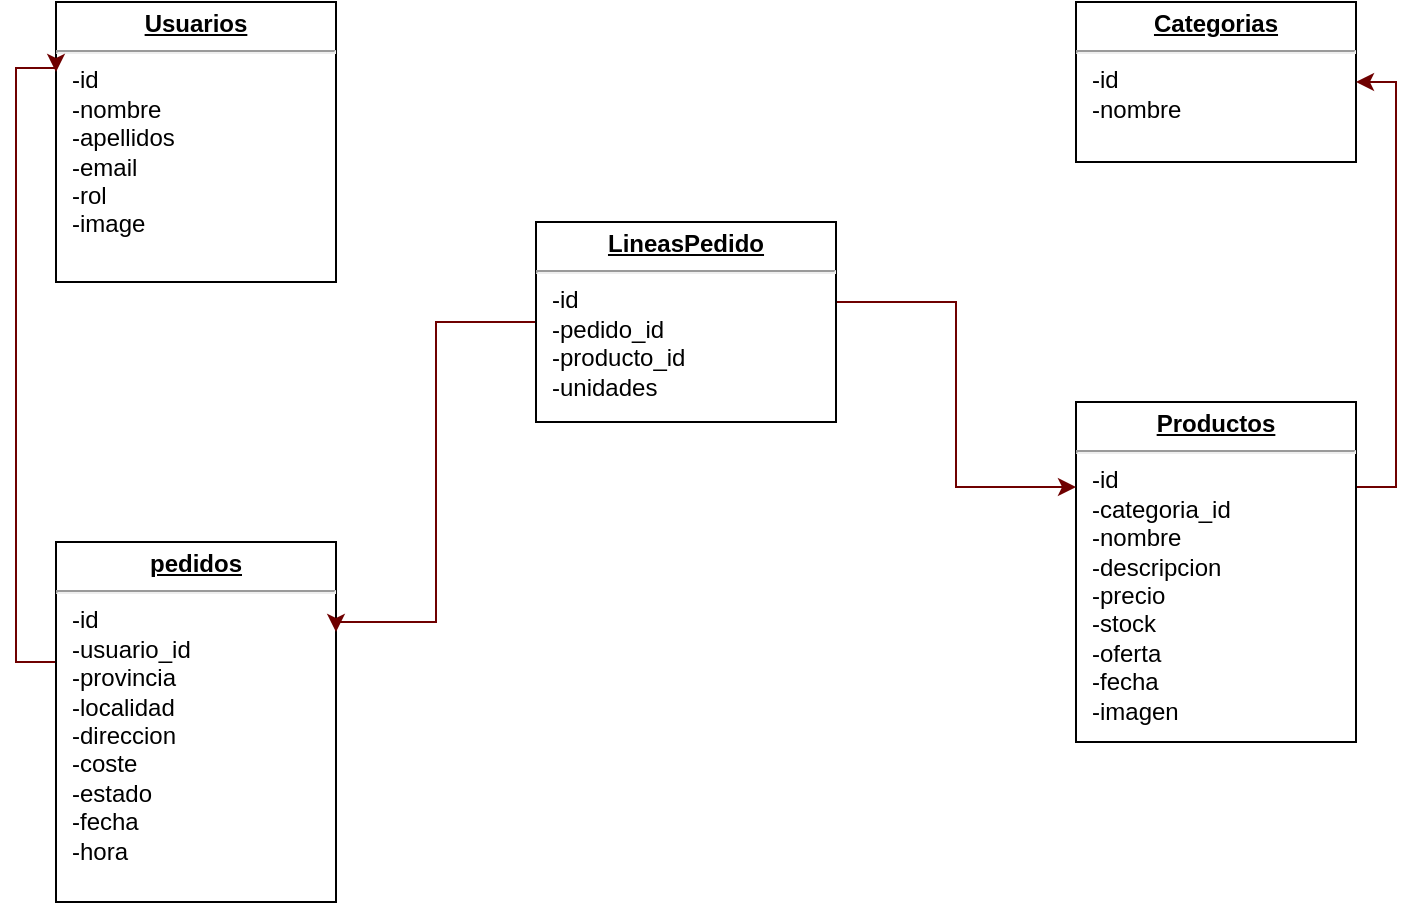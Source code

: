 <mxfile version="14.2.4" type="embed">
    <diagram id="p-P7XUkPWtBS6ws_M-IV" name="Page-1">
        <mxGraphModel dx="820" dy="636" grid="1" gridSize="10" guides="1" tooltips="1" connect="1" arrows="1" fold="1" page="1" pageScale="1" pageWidth="827" pageHeight="1169" background="#ffffff" math="0" shadow="0">
            <root>
                <mxCell id="0"/>
                <mxCell id="1" parent="0"/>
                <mxCell id="2" value="&lt;p style=&quot;margin: 0px ; margin-top: 4px ; text-align: center ; text-decoration: underline&quot;&gt;&lt;b&gt;Usuarios&lt;/b&gt;&lt;/p&gt;&lt;hr&gt;&lt;p style=&quot;margin: 0px ; margin-left: 8px&quot;&gt;-id&lt;br&gt;-nombre&lt;br&gt;-apellidos&lt;/p&gt;&lt;p style=&quot;margin: 0px ; margin-left: 8px&quot;&gt;-email&lt;/p&gt;&lt;p style=&quot;margin: 0px ; margin-left: 8px&quot;&gt;-rol&lt;/p&gt;&lt;p style=&quot;margin: 0px ; margin-left: 8px&quot;&gt;-image&lt;/p&gt;" style="verticalAlign=top;align=left;overflow=fill;fontSize=12;fontFamily=Helvetica;html=1;" parent="1" vertex="1">
                    <mxGeometry x="40" y="40" width="140" height="140" as="geometry"/>
                </mxCell>
                <mxCell id="3" value="&lt;p style=&quot;margin: 0px ; margin-top: 4px ; text-align: center ; text-decoration: underline&quot;&gt;&lt;b&gt;Categorias&lt;/b&gt;&lt;/p&gt;&lt;hr&gt;&lt;p style=&quot;margin: 0px ; margin-left: 8px&quot;&gt;-id&lt;br&gt;-nombre&lt;br&gt;&lt;/p&gt;" style="verticalAlign=top;align=left;overflow=fill;fontSize=12;fontFamily=Helvetica;html=1;" parent="1" vertex="1">
                    <mxGeometry x="550" y="40" width="140" height="80" as="geometry"/>
                </mxCell>
                <mxCell id="12" style="edgeStyle=orthogonalEdgeStyle;rounded=0;orthogonalLoop=1;jettySize=auto;html=1;exitX=1;exitY=0.25;exitDx=0;exitDy=0;entryX=1;entryY=0.5;entryDx=0;entryDy=0;fillColor=#a20025;strokeColor=#6F0000;" parent="1" source="4" target="3" edge="1">
                    <mxGeometry relative="1" as="geometry"/>
                </mxCell>
                <mxCell id="4" value="&lt;p style=&quot;margin: 0px ; margin-top: 4px ; text-align: center ; text-decoration: underline&quot;&gt;&lt;b&gt;Productos&lt;/b&gt;&lt;/p&gt;&lt;hr&gt;&lt;p style=&quot;margin: 0px ; margin-left: 8px&quot;&gt;-id&lt;/p&gt;&lt;p style=&quot;margin: 0px ; margin-left: 8px&quot;&gt;-categoria_id&lt;br&gt;-nombre&lt;/p&gt;&lt;p style=&quot;margin: 0px ; margin-left: 8px&quot;&gt;&lt;span&gt;-descripcion&lt;/span&gt;&lt;br&gt;&lt;/p&gt;&lt;p style=&quot;margin: 0px ; margin-left: 8px&quot;&gt;-precio&lt;/p&gt;&lt;p style=&quot;margin: 0px ; margin-left: 8px&quot;&gt;-stock&lt;/p&gt;&lt;p style=&quot;margin: 0px ; margin-left: 8px&quot;&gt;-oferta&lt;/p&gt;&lt;p style=&quot;margin: 0px ; margin-left: 8px&quot;&gt;-fecha&lt;/p&gt;&lt;p style=&quot;margin: 0px ; margin-left: 8px&quot;&gt;-imagen&lt;/p&gt;" style="verticalAlign=top;align=left;overflow=fill;fontSize=12;fontFamily=Helvetica;html=1;" parent="1" vertex="1">
                    <mxGeometry x="550" y="240" width="140" height="170" as="geometry"/>
                </mxCell>
                <mxCell id="8" style="edgeStyle=orthogonalEdgeStyle;rounded=0;orthogonalLoop=1;jettySize=auto;html=1;exitX=0;exitY=0.25;exitDx=0;exitDy=0;entryX=0;entryY=0.25;entryDx=0;entryDy=0;fillColor=#a20025;strokeColor=#6F0000;" parent="1" source="7" target="2" edge="1">
                    <mxGeometry relative="1" as="geometry">
                        <Array as="points">
                            <mxPoint x="40" y="370"/>
                            <mxPoint x="20" y="370"/>
                            <mxPoint x="20" y="73"/>
                        </Array>
                    </mxGeometry>
                </mxCell>
                <mxCell id="7" value="&lt;p style=&quot;margin: 0px ; margin-top: 4px ; text-align: center ; text-decoration: underline&quot;&gt;&lt;b&gt;pedidos&lt;/b&gt;&lt;/p&gt;&lt;hr&gt;&lt;p style=&quot;margin: 0px ; margin-left: 8px&quot;&gt;-id&lt;br&gt;-usuario_id&lt;br&gt;&lt;/p&gt;&lt;p style=&quot;margin: 0px ; margin-left: 8px&quot;&gt;-provincia&lt;/p&gt;&lt;p style=&quot;margin: 0px ; margin-left: 8px&quot;&gt;-localidad&lt;/p&gt;&lt;p style=&quot;margin: 0px ; margin-left: 8px&quot;&gt;&lt;span&gt;-direccion&lt;/span&gt;&lt;/p&gt;&lt;p style=&quot;margin: 0px ; margin-left: 8px&quot;&gt;&lt;span&gt;-coste&lt;/span&gt;&lt;/p&gt;&lt;p style=&quot;margin: 0px ; margin-left: 8px&quot;&gt;&lt;span&gt;-estado&lt;/span&gt;&lt;/p&gt;&lt;p style=&quot;margin: 0px ; margin-left: 8px&quot;&gt;&lt;span&gt;-fecha&lt;/span&gt;&lt;/p&gt;&lt;p style=&quot;margin: 0px ; margin-left: 8px&quot;&gt;&lt;span&gt;-hora&lt;/span&gt;&lt;/p&gt;&lt;p style=&quot;margin: 0px ; margin-left: 8px&quot;&gt;&lt;span&gt;&lt;br&gt;&lt;/span&gt;&lt;/p&gt;" style="verticalAlign=top;align=left;overflow=fill;fontSize=12;fontFamily=Helvetica;html=1;" parent="1" vertex="1">
                    <mxGeometry x="40" y="310" width="140" height="180" as="geometry"/>
                </mxCell>
                <mxCell id="10" style="edgeStyle=orthogonalEdgeStyle;rounded=0;orthogonalLoop=1;jettySize=auto;html=1;entryX=1;entryY=0.25;entryDx=0;entryDy=0;fillColor=#a20025;strokeColor=#6F0000;" parent="1" source="9" target="7" edge="1">
                    <mxGeometry relative="1" as="geometry">
                        <Array as="points">
                            <mxPoint x="230" y="200"/>
                            <mxPoint x="230" y="350"/>
                            <mxPoint x="180" y="350"/>
                        </Array>
                    </mxGeometry>
                </mxCell>
                <mxCell id="13" style="edgeStyle=orthogonalEdgeStyle;rounded=0;orthogonalLoop=1;jettySize=auto;html=1;exitX=1;exitY=0.5;exitDx=0;exitDy=0;entryX=0;entryY=0.25;entryDx=0;entryDy=0;fillColor=#a20025;strokeColor=#6F0000;" parent="1" source="9" target="4" edge="1">
                    <mxGeometry relative="1" as="geometry">
                        <Array as="points">
                            <mxPoint x="430" y="190"/>
                            <mxPoint x="490" y="190"/>
                            <mxPoint x="490" y="283"/>
                        </Array>
                    </mxGeometry>
                </mxCell>
                <mxCell id="9" value="&lt;p style=&quot;margin: 0px ; margin-top: 4px ; text-align: center ; text-decoration: underline&quot;&gt;&lt;b&gt;LineasPedido&lt;/b&gt;&lt;/p&gt;&lt;hr&gt;&lt;p style=&quot;margin: 0px ; margin-left: 8px&quot;&gt;-id&lt;br&gt;-pedido_id&lt;br&gt;-producto_id&lt;/p&gt;&lt;p style=&quot;margin: 0px ; margin-left: 8px&quot;&gt;-unidades&lt;/p&gt;&lt;p style=&quot;margin: 0px ; margin-left: 8px&quot;&gt;&lt;br&gt;&lt;/p&gt;" style="verticalAlign=top;align=left;overflow=fill;fontSize=12;fontFamily=Helvetica;html=1;" parent="1" vertex="1">
                    <mxGeometry x="280" y="150" width="150" height="100" as="geometry"/>
                </mxCell>
            </root>
        </mxGraphModel>
    </diagram>
</mxfile>